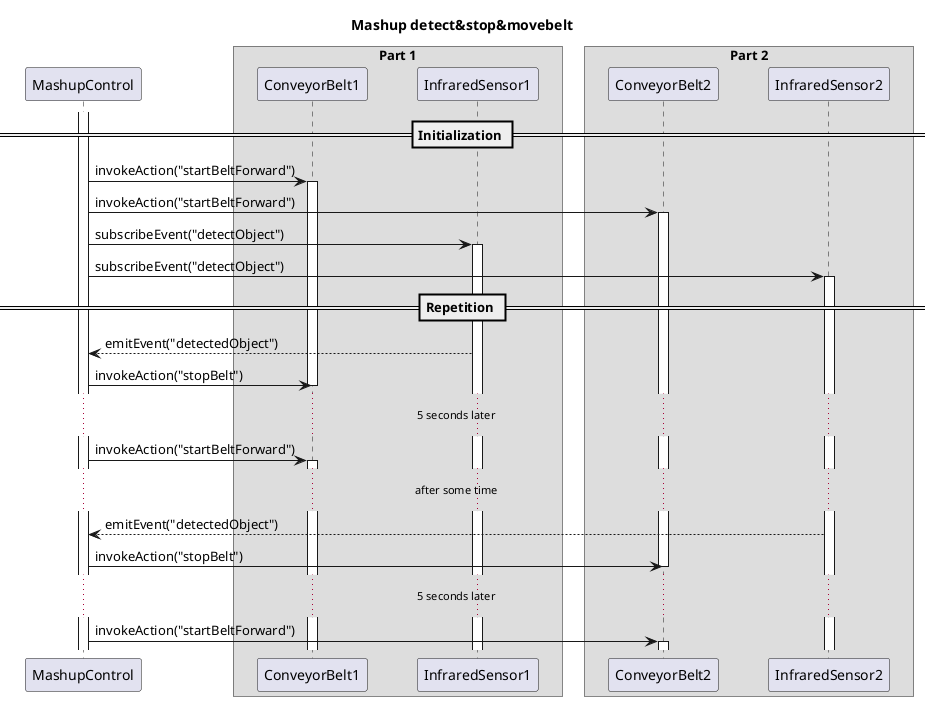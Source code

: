 @startuml

title Mashup detect&stop&movebelt

skinparam ParticipantPadding 20
skinparam BoxPadding 10

participant MashupControl as MC

box "Part 1"
participant ConveyorBelt1 as CB1
participant InfraredSensor1 as IS1
end box

box "Part 2"
participant ConveyorBelt2 as CB2
participant InfraredSensor2 as IS2
end box


== Initialization ==

activate MC

MC -> CB1: invokeAction("startBeltForward")
activate CB1
MC -> CB2: invokeAction("startBeltForward")
activate CB2

MC -> IS1: subscribeEvent("detectObject")
activate IS1
MC -> IS2: subscribeEvent("detectObject")
activate IS2

== Repetition ==

MC <-- IS1: emitEvent("detectedObject")
MC -> CB1: invokeAction("stopBelt")
deactivate CB1
...5 seconds later...
MC -> CB1: invokeAction("startBeltForward")
activate CB1

... after some time ...

MC <-- IS2: emitEvent("detectedObject")
MC -> CB2: invokeAction("stopBelt")
deactivate CB2
...5 seconds later...
MC -> CB2: invokeAction("startBeltForward")
activate CB2
@enduml
